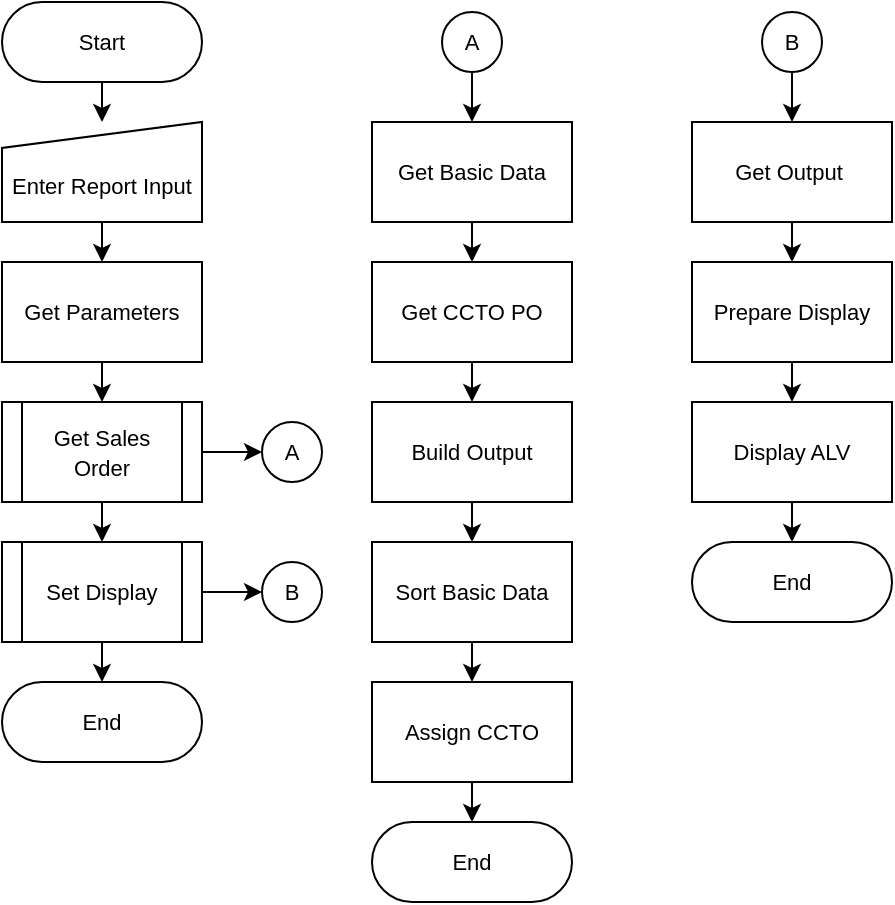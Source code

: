 <mxfile version="22.1.0" type="github">
  <diagram name="Page-1" id="Pxr3ZH6AjXhDIKUrNvib">
    <mxGraphModel dx="786" dy="477" grid="1" gridSize="10" guides="1" tooltips="1" connect="1" arrows="1" fold="1" page="1" pageScale="1" pageWidth="1169" pageHeight="827" math="0" shadow="0">
      <root>
        <mxCell id="0" />
        <mxCell id="1" parent="0" />
        <mxCell id="RsROqJWrT2p_Z6KP2xxb-9" style="edgeStyle=orthogonalEdgeStyle;rounded=0;orthogonalLoop=1;jettySize=auto;html=1;exitX=0.5;exitY=0.5;exitDx=0;exitDy=20;exitPerimeter=0;entryX=0.5;entryY=0;entryDx=0;entryDy=0;" parent="1" source="RsROqJWrT2p_Z6KP2xxb-1" target="RsROqJWrT2p_Z6KP2xxb-2" edge="1">
          <mxGeometry relative="1" as="geometry" />
        </mxCell>
        <mxCell id="RsROqJWrT2p_Z6KP2xxb-1" value="Start" style="html=1;dashed=0;whiteSpace=wrap;shape=mxgraph.dfd.start;fontSize=11;" parent="1" vertex="1">
          <mxGeometry x="40" y="40" width="100" height="40" as="geometry" />
        </mxCell>
        <mxCell id="RsROqJWrT2p_Z6KP2xxb-10" style="edgeStyle=orthogonalEdgeStyle;rounded=0;orthogonalLoop=1;jettySize=auto;html=1;exitX=0.5;exitY=1;exitDx=0;exitDy=0;entryX=0.5;entryY=0;entryDx=0;entryDy=0;" parent="1" source="RsROqJWrT2p_Z6KP2xxb-2" target="RsROqJWrT2p_Z6KP2xxb-3" edge="1">
          <mxGeometry relative="1" as="geometry" />
        </mxCell>
        <mxCell id="RsROqJWrT2p_Z6KP2xxb-2" value="&lt;br&gt;Enter Report Input" style="shape=manualInput;whiteSpace=wrap;html=1;fontSize=11;size=13;" parent="1" vertex="1">
          <mxGeometry x="40" y="100" width="100" height="50" as="geometry" />
        </mxCell>
        <mxCell id="RsROqJWrT2p_Z6KP2xxb-11" style="edgeStyle=orthogonalEdgeStyle;rounded=0;orthogonalLoop=1;jettySize=auto;html=1;exitX=0.5;exitY=1;exitDx=0;exitDy=0;entryX=0.5;entryY=0;entryDx=0;entryDy=0;" parent="1" source="RsROqJWrT2p_Z6KP2xxb-3" edge="1">
          <mxGeometry relative="1" as="geometry">
            <mxPoint x="90" y="240" as="targetPoint" />
          </mxGeometry>
        </mxCell>
        <mxCell id="RsROqJWrT2p_Z6KP2xxb-3" value="Get Parameters" style="whiteSpace=wrap;html=1;strokeWidth=1;fontSize=11;" parent="1" vertex="1">
          <mxGeometry x="40" y="170" width="100" height="50" as="geometry" />
        </mxCell>
        <mxCell id="RsROqJWrT2p_Z6KP2xxb-12" style="edgeStyle=orthogonalEdgeStyle;rounded=0;orthogonalLoop=1;jettySize=auto;html=1;exitX=0.5;exitY=1;exitDx=0;exitDy=0;entryX=0.5;entryY=0;entryDx=0;entryDy=0;" parent="1" edge="1">
          <mxGeometry relative="1" as="geometry">
            <mxPoint x="90" y="290" as="sourcePoint" />
            <mxPoint x="90" y="310" as="targetPoint" />
          </mxGeometry>
        </mxCell>
        <mxCell id="RsROqJWrT2p_Z6KP2xxb-27" style="edgeStyle=orthogonalEdgeStyle;rounded=0;orthogonalLoop=1;jettySize=auto;html=1;exitX=1;exitY=0.5;exitDx=0;exitDy=0;entryX=0;entryY=0.5;entryDx=0;entryDy=0;" parent="1" target="RsROqJWrT2p_Z6KP2xxb-26" edge="1">
          <mxGeometry relative="1" as="geometry">
            <mxPoint x="140" y="335" as="sourcePoint" />
          </mxGeometry>
        </mxCell>
        <mxCell id="RsROqJWrT2p_Z6KP2xxb-13" value="End" style="html=1;dashed=0;whiteSpace=wrap;shape=mxgraph.dfd.start;fontSize=11;" parent="1" vertex="1">
          <mxGeometry x="40" y="380" width="100" height="40" as="geometry" />
        </mxCell>
        <mxCell id="RsROqJWrT2p_Z6KP2xxb-14" style="edgeStyle=orthogonalEdgeStyle;rounded=0;orthogonalLoop=1;jettySize=auto;html=1;exitX=0.5;exitY=1;exitDx=0;exitDy=0;entryX=0.5;entryY=0.5;entryDx=0;entryDy=-20;entryPerimeter=0;" parent="1" target="RsROqJWrT2p_Z6KP2xxb-13" edge="1">
          <mxGeometry relative="1" as="geometry">
            <mxPoint x="90" y="360" as="sourcePoint" />
          </mxGeometry>
        </mxCell>
        <mxCell id="RsROqJWrT2p_Z6KP2xxb-18" style="edgeStyle=orthogonalEdgeStyle;rounded=0;orthogonalLoop=1;jettySize=auto;html=1;exitX=1;exitY=0.5;exitDx=0;exitDy=0;entryX=0;entryY=0.5;entryDx=0;entryDy=0;" parent="1" source="RsROqJWrT2p_Z6KP2xxb-15" target="RsROqJWrT2p_Z6KP2xxb-16" edge="1">
          <mxGeometry relative="1" as="geometry" />
        </mxCell>
        <mxCell id="RsROqJWrT2p_Z6KP2xxb-15" value="&lt;font style=&quot;font-size: 11px;&quot;&gt;Get Sales Order&lt;/font&gt;" style="shape=process;whiteSpace=wrap;html=1;backgroundOutline=1;" parent="1" vertex="1">
          <mxGeometry x="40" y="240" width="100" height="50" as="geometry" />
        </mxCell>
        <mxCell id="RsROqJWrT2p_Z6KP2xxb-16" value="&lt;font style=&quot;font-size: 11px;&quot;&gt;A&lt;/font&gt;" style="ellipse;whiteSpace=wrap;html=1;aspect=fixed;" parent="1" vertex="1">
          <mxGeometry x="170" y="250" width="30" height="30" as="geometry" />
        </mxCell>
        <mxCell id="RsROqJWrT2p_Z6KP2xxb-32" style="edgeStyle=orthogonalEdgeStyle;rounded=0;orthogonalLoop=1;jettySize=auto;html=1;exitX=0.5;exitY=1;exitDx=0;exitDy=0;entryX=0.5;entryY=0;entryDx=0;entryDy=0;" parent="1" source="RsROqJWrT2p_Z6KP2xxb-20" target="RsROqJWrT2p_Z6KP2xxb-21" edge="1">
          <mxGeometry relative="1" as="geometry" />
        </mxCell>
        <mxCell id="RsROqJWrT2p_Z6KP2xxb-20" value="&lt;font style=&quot;font-size: 11px;&quot;&gt;A&lt;/font&gt;" style="ellipse;whiteSpace=wrap;html=1;aspect=fixed;" parent="1" vertex="1">
          <mxGeometry x="260" y="45" width="30" height="30" as="geometry" />
        </mxCell>
        <mxCell id="RsROqJWrT2p_Z6KP2xxb-33" style="edgeStyle=orthogonalEdgeStyle;rounded=0;orthogonalLoop=1;jettySize=auto;html=1;exitX=0.5;exitY=1;exitDx=0;exitDy=0;entryX=0.5;entryY=0;entryDx=0;entryDy=0;" parent="1" source="RsROqJWrT2p_Z6KP2xxb-21" target="RsROqJWrT2p_Z6KP2xxb-22" edge="1">
          <mxGeometry relative="1" as="geometry" />
        </mxCell>
        <mxCell id="RsROqJWrT2p_Z6KP2xxb-21" value="Get Basic Data" style="whiteSpace=wrap;html=1;strokeWidth=1;fontSize=11;" parent="1" vertex="1">
          <mxGeometry x="225" y="100" width="100" height="50" as="geometry" />
        </mxCell>
        <mxCell id="RsROqJWrT2p_Z6KP2xxb-34" style="edgeStyle=orthogonalEdgeStyle;rounded=0;orthogonalLoop=1;jettySize=auto;html=1;exitX=0.5;exitY=1;exitDx=0;exitDy=0;entryX=0.5;entryY=0;entryDx=0;entryDy=0;" parent="1" source="RsROqJWrT2p_Z6KP2xxb-22" target="RsROqJWrT2p_Z6KP2xxb-23" edge="1">
          <mxGeometry relative="1" as="geometry" />
        </mxCell>
        <mxCell id="RsROqJWrT2p_Z6KP2xxb-22" value="Get CCTO PO" style="whiteSpace=wrap;html=1;strokeWidth=1;fontSize=11;" parent="1" vertex="1">
          <mxGeometry x="225" y="170" width="100" height="50" as="geometry" />
        </mxCell>
        <mxCell id="RsROqJWrT2p_Z6KP2xxb-36" style="edgeStyle=orthogonalEdgeStyle;rounded=0;orthogonalLoop=1;jettySize=auto;html=1;exitX=0.5;exitY=1;exitDx=0;exitDy=0;entryX=0.5;entryY=0;entryDx=0;entryDy=0;" parent="1" source="RsROqJWrT2p_Z6KP2xxb-23" target="RsROqJWrT2p_Z6KP2xxb-24" edge="1">
          <mxGeometry relative="1" as="geometry" />
        </mxCell>
        <mxCell id="RsROqJWrT2p_Z6KP2xxb-23" value="Build Output" style="whiteSpace=wrap;html=1;strokeWidth=1;fontSize=11;" parent="1" vertex="1">
          <mxGeometry x="225" y="240" width="100" height="50" as="geometry" />
        </mxCell>
        <mxCell id="RsROqJWrT2p_Z6KP2xxb-37" style="edgeStyle=orthogonalEdgeStyle;rounded=0;orthogonalLoop=1;jettySize=auto;html=1;exitX=0.5;exitY=1;exitDx=0;exitDy=0;entryX=0.5;entryY=0;entryDx=0;entryDy=0;" parent="1" source="RsROqJWrT2p_Z6KP2xxb-24" target="RsROqJWrT2p_Z6KP2xxb-25" edge="1">
          <mxGeometry relative="1" as="geometry" />
        </mxCell>
        <mxCell id="RsROqJWrT2p_Z6KP2xxb-24" value="Sort Basic Data" style="whiteSpace=wrap;html=1;strokeWidth=1;fontSize=11;" parent="1" vertex="1">
          <mxGeometry x="225" y="310" width="100" height="50" as="geometry" />
        </mxCell>
        <mxCell id="RsROqJWrT2p_Z6KP2xxb-25" value="Assign CCTO" style="whiteSpace=wrap;html=1;strokeWidth=1;fontSize=11;" parent="1" vertex="1">
          <mxGeometry x="225" y="380" width="100" height="50" as="geometry" />
        </mxCell>
        <mxCell id="RsROqJWrT2p_Z6KP2xxb-26" value="&lt;font style=&quot;font-size: 11px;&quot;&gt;B&lt;/font&gt;" style="ellipse;whiteSpace=wrap;html=1;aspect=fixed;" parent="1" vertex="1">
          <mxGeometry x="170" y="320" width="30" height="30" as="geometry" />
        </mxCell>
        <mxCell id="RsROqJWrT2p_Z6KP2xxb-40" style="edgeStyle=orthogonalEdgeStyle;rounded=0;orthogonalLoop=1;jettySize=auto;html=1;exitX=0.5;exitY=1;exitDx=0;exitDy=0;entryX=0.5;entryY=0;entryDx=0;entryDy=0;" parent="1" source="RsROqJWrT2p_Z6KP2xxb-28" target="RsROqJWrT2p_Z6KP2xxb-29" edge="1">
          <mxGeometry relative="1" as="geometry" />
        </mxCell>
        <mxCell id="RsROqJWrT2p_Z6KP2xxb-28" value="&lt;font style=&quot;font-size: 11px;&quot;&gt;B&lt;/font&gt;" style="ellipse;whiteSpace=wrap;html=1;aspect=fixed;" parent="1" vertex="1">
          <mxGeometry x="420" y="45" width="30" height="30" as="geometry" />
        </mxCell>
        <mxCell id="RsROqJWrT2p_Z6KP2xxb-41" style="edgeStyle=orthogonalEdgeStyle;rounded=0;orthogonalLoop=1;jettySize=auto;html=1;exitX=0.5;exitY=1;exitDx=0;exitDy=0;entryX=0.5;entryY=0;entryDx=0;entryDy=0;" parent="1" source="RsROqJWrT2p_Z6KP2xxb-29" target="RsROqJWrT2p_Z6KP2xxb-30" edge="1">
          <mxGeometry relative="1" as="geometry" />
        </mxCell>
        <mxCell id="RsROqJWrT2p_Z6KP2xxb-29" value="Get Output&amp;nbsp;" style="whiteSpace=wrap;html=1;strokeWidth=1;fontSize=11;" parent="1" vertex="1">
          <mxGeometry x="385" y="100" width="100" height="50" as="geometry" />
        </mxCell>
        <mxCell id="RsROqJWrT2p_Z6KP2xxb-42" style="edgeStyle=orthogonalEdgeStyle;rounded=0;orthogonalLoop=1;jettySize=auto;html=1;exitX=0.5;exitY=1;exitDx=0;exitDy=0;entryX=0.5;entryY=0;entryDx=0;entryDy=0;" parent="1" source="RsROqJWrT2p_Z6KP2xxb-30" target="RsROqJWrT2p_Z6KP2xxb-31" edge="1">
          <mxGeometry relative="1" as="geometry" />
        </mxCell>
        <mxCell id="RsROqJWrT2p_Z6KP2xxb-30" value="Prepare Display" style="whiteSpace=wrap;html=1;strokeWidth=1;fontSize=11;" parent="1" vertex="1">
          <mxGeometry x="385" y="170" width="100" height="50" as="geometry" />
        </mxCell>
        <mxCell id="RsROqJWrT2p_Z6KP2xxb-31" value="Display ALV" style="whiteSpace=wrap;html=1;strokeWidth=1;fontSize=11;" parent="1" vertex="1">
          <mxGeometry x="385" y="240" width="100" height="50" as="geometry" />
        </mxCell>
        <mxCell id="RsROqJWrT2p_Z6KP2xxb-38" value="End" style="html=1;dashed=0;whiteSpace=wrap;shape=mxgraph.dfd.start;fontSize=11;" parent="1" vertex="1">
          <mxGeometry x="225" y="450" width="100" height="40" as="geometry" />
        </mxCell>
        <mxCell id="RsROqJWrT2p_Z6KP2xxb-39" style="edgeStyle=orthogonalEdgeStyle;rounded=0;orthogonalLoop=1;jettySize=auto;html=1;exitX=0.5;exitY=1;exitDx=0;exitDy=0;entryX=0.5;entryY=0.5;entryDx=0;entryDy=-20;entryPerimeter=0;" parent="1" source="RsROqJWrT2p_Z6KP2xxb-25" target="RsROqJWrT2p_Z6KP2xxb-38" edge="1">
          <mxGeometry relative="1" as="geometry" />
        </mxCell>
        <mxCell id="RsROqJWrT2p_Z6KP2xxb-43" value="End" style="html=1;dashed=0;whiteSpace=wrap;shape=mxgraph.dfd.start;fontSize=11;" parent="1" vertex="1">
          <mxGeometry x="385" y="310" width="100" height="40" as="geometry" />
        </mxCell>
        <mxCell id="RsROqJWrT2p_Z6KP2xxb-44" style="edgeStyle=orthogonalEdgeStyle;rounded=0;orthogonalLoop=1;jettySize=auto;html=1;exitX=0.5;exitY=1;exitDx=0;exitDy=0;entryX=0.5;entryY=0.5;entryDx=0;entryDy=-20;entryPerimeter=0;" parent="1" source="RsROqJWrT2p_Z6KP2xxb-31" target="RsROqJWrT2p_Z6KP2xxb-43" edge="1">
          <mxGeometry relative="1" as="geometry" />
        </mxCell>
        <mxCell id="-7ltqNx4bnTFw0h1-h8Z-1" value="&lt;font style=&quot;font-size: 11px;&quot;&gt;Set Display&lt;/font&gt;" style="shape=process;whiteSpace=wrap;html=1;backgroundOutline=1;" vertex="1" parent="1">
          <mxGeometry x="40" y="310" width="100" height="50" as="geometry" />
        </mxCell>
      </root>
    </mxGraphModel>
  </diagram>
</mxfile>
